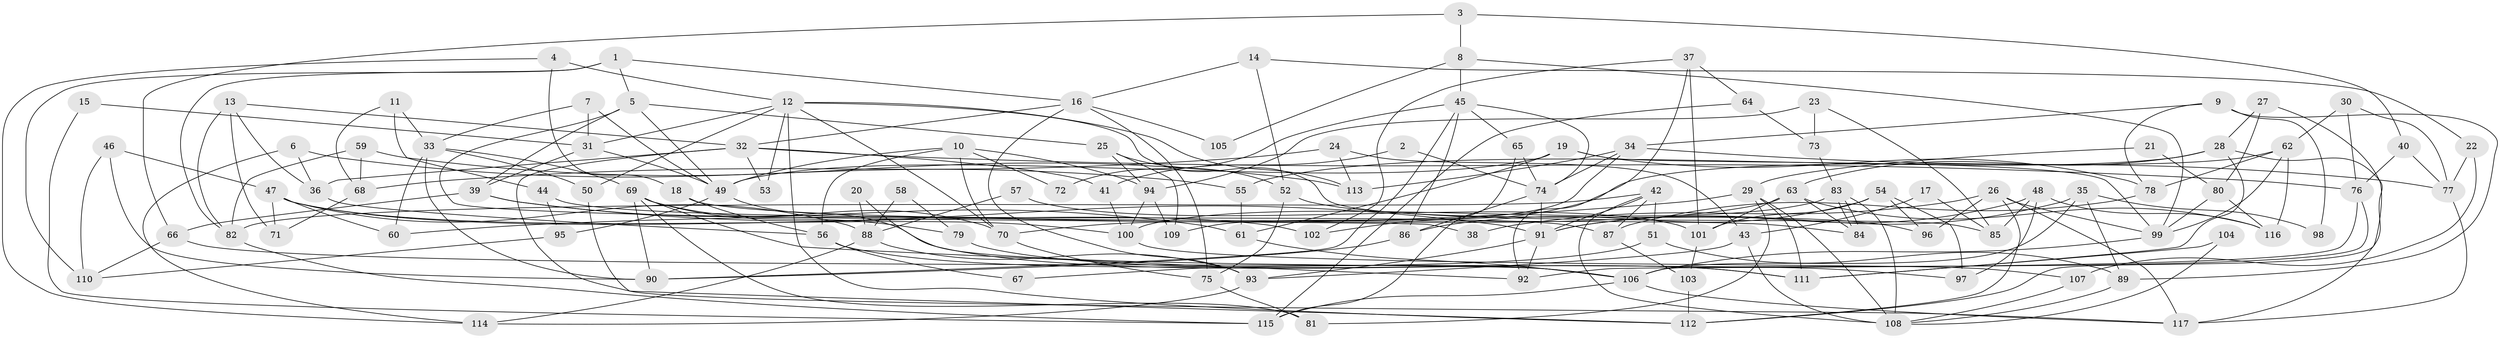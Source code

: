 // coarse degree distribution, {4: 0.15584415584415584, 3: 0.15584415584415584, 5: 0.18181818181818182, 8: 0.09090909090909091, 6: 0.18181818181818182, 10: 0.025974025974025976, 2: 0.12987012987012986, 7: 0.06493506493506493, 11: 0.012987012987012988}
// Generated by graph-tools (version 1.1) at 2025/41/03/06/25 10:41:56]
// undirected, 117 vertices, 234 edges
graph export_dot {
graph [start="1"]
  node [color=gray90,style=filled];
  1;
  2;
  3;
  4;
  5;
  6;
  7;
  8;
  9;
  10;
  11;
  12;
  13;
  14;
  15;
  16;
  17;
  18;
  19;
  20;
  21;
  22;
  23;
  24;
  25;
  26;
  27;
  28;
  29;
  30;
  31;
  32;
  33;
  34;
  35;
  36;
  37;
  38;
  39;
  40;
  41;
  42;
  43;
  44;
  45;
  46;
  47;
  48;
  49;
  50;
  51;
  52;
  53;
  54;
  55;
  56;
  57;
  58;
  59;
  60;
  61;
  62;
  63;
  64;
  65;
  66;
  67;
  68;
  69;
  70;
  71;
  72;
  73;
  74;
  75;
  76;
  77;
  78;
  79;
  80;
  81;
  82;
  83;
  84;
  85;
  86;
  87;
  88;
  89;
  90;
  91;
  92;
  93;
  94;
  95;
  96;
  97;
  98;
  99;
  100;
  101;
  102;
  103;
  104;
  105;
  106;
  107;
  108;
  109;
  110;
  111;
  112;
  113;
  114;
  115;
  116;
  117;
  1 -- 82;
  1 -- 16;
  1 -- 5;
  1 -- 110;
  2 -- 74;
  2 -- 41;
  3 -- 66;
  3 -- 8;
  3 -- 40;
  4 -- 114;
  4 -- 18;
  4 -- 12;
  5 -- 49;
  5 -- 25;
  5 -- 38;
  5 -- 39;
  6 -- 36;
  6 -- 55;
  6 -- 114;
  7 -- 49;
  7 -- 33;
  7 -- 31;
  8 -- 99;
  8 -- 45;
  8 -- 105;
  9 -- 78;
  9 -- 89;
  9 -- 34;
  9 -- 98;
  10 -- 49;
  10 -- 70;
  10 -- 56;
  10 -- 72;
  10 -- 94;
  11 -- 33;
  11 -- 68;
  11 -- 44;
  12 -- 113;
  12 -- 31;
  12 -- 50;
  12 -- 53;
  12 -- 70;
  12 -- 85;
  12 -- 112;
  13 -- 36;
  13 -- 32;
  13 -- 71;
  13 -- 82;
  14 -- 52;
  14 -- 16;
  14 -- 22;
  15 -- 115;
  15 -- 31;
  16 -- 93;
  16 -- 75;
  16 -- 32;
  16 -- 105;
  17 -- 43;
  17 -- 85;
  18 -- 84;
  18 -- 56;
  19 -- 99;
  19 -- 61;
  19 -- 49;
  19 -- 78;
  20 -- 106;
  20 -- 88;
  21 -- 80;
  21 -- 29;
  22 -- 77;
  22 -- 107;
  23 -- 85;
  23 -- 94;
  23 -- 73;
  24 -- 43;
  24 -- 68;
  24 -- 113;
  25 -- 94;
  25 -- 52;
  25 -- 109;
  26 -- 99;
  26 -- 117;
  26 -- 38;
  26 -- 96;
  26 -- 112;
  27 -- 112;
  27 -- 28;
  27 -- 80;
  28 -- 117;
  28 -- 111;
  28 -- 55;
  28 -- 63;
  29 -- 108;
  29 -- 81;
  29 -- 60;
  29 -- 111;
  30 -- 77;
  30 -- 62;
  30 -- 76;
  31 -- 39;
  31 -- 49;
  32 -- 117;
  32 -- 36;
  32 -- 41;
  32 -- 53;
  32 -- 76;
  33 -- 90;
  33 -- 50;
  33 -- 60;
  33 -- 69;
  34 -- 74;
  34 -- 77;
  34 -- 109;
  34 -- 113;
  35 -- 106;
  35 -- 91;
  35 -- 89;
  35 -- 98;
  36 -- 56;
  37 -- 102;
  37 -- 92;
  37 -- 64;
  37 -- 101;
  39 -- 61;
  39 -- 66;
  39 -- 91;
  40 -- 76;
  40 -- 77;
  41 -- 100;
  42 -- 87;
  42 -- 91;
  42 -- 51;
  42 -- 82;
  42 -- 108;
  43 -- 93;
  43 -- 108;
  44 -- 95;
  44 -- 87;
  45 -- 74;
  45 -- 90;
  45 -- 65;
  45 -- 72;
  45 -- 86;
  46 -- 47;
  46 -- 110;
  46 -- 90;
  47 -- 60;
  47 -- 100;
  47 -- 71;
  47 -- 88;
  47 -- 102;
  48 -- 91;
  48 -- 116;
  48 -- 85;
  48 -- 97;
  49 -- 95;
  49 -- 111;
  50 -- 112;
  51 -- 89;
  51 -- 67;
  52 -- 96;
  52 -- 75;
  54 -- 86;
  54 -- 101;
  54 -- 96;
  54 -- 97;
  55 -- 61;
  56 -- 106;
  56 -- 67;
  57 -- 88;
  57 -- 101;
  58 -- 88;
  58 -- 79;
  59 -- 82;
  59 -- 113;
  59 -- 68;
  61 -- 106;
  62 -- 78;
  62 -- 99;
  62 -- 102;
  62 -- 116;
  63 -- 70;
  63 -- 84;
  63 -- 101;
  63 -- 116;
  64 -- 73;
  64 -- 115;
  65 -- 115;
  65 -- 74;
  66 -- 97;
  66 -- 110;
  68 -- 71;
  69 -- 92;
  69 -- 70;
  69 -- 79;
  69 -- 81;
  69 -- 90;
  70 -- 75;
  73 -- 83;
  74 -- 86;
  74 -- 91;
  75 -- 81;
  76 -- 92;
  76 -- 106;
  77 -- 117;
  78 -- 87;
  79 -- 111;
  80 -- 116;
  80 -- 99;
  82 -- 115;
  83 -- 84;
  83 -- 84;
  83 -- 108;
  83 -- 100;
  86 -- 90;
  87 -- 103;
  88 -- 93;
  88 -- 114;
  89 -- 108;
  91 -- 92;
  91 -- 93;
  93 -- 114;
  94 -- 109;
  94 -- 100;
  95 -- 110;
  99 -- 106;
  100 -- 107;
  101 -- 103;
  103 -- 112;
  104 -- 108;
  104 -- 111;
  106 -- 115;
  106 -- 117;
  107 -- 108;
}

